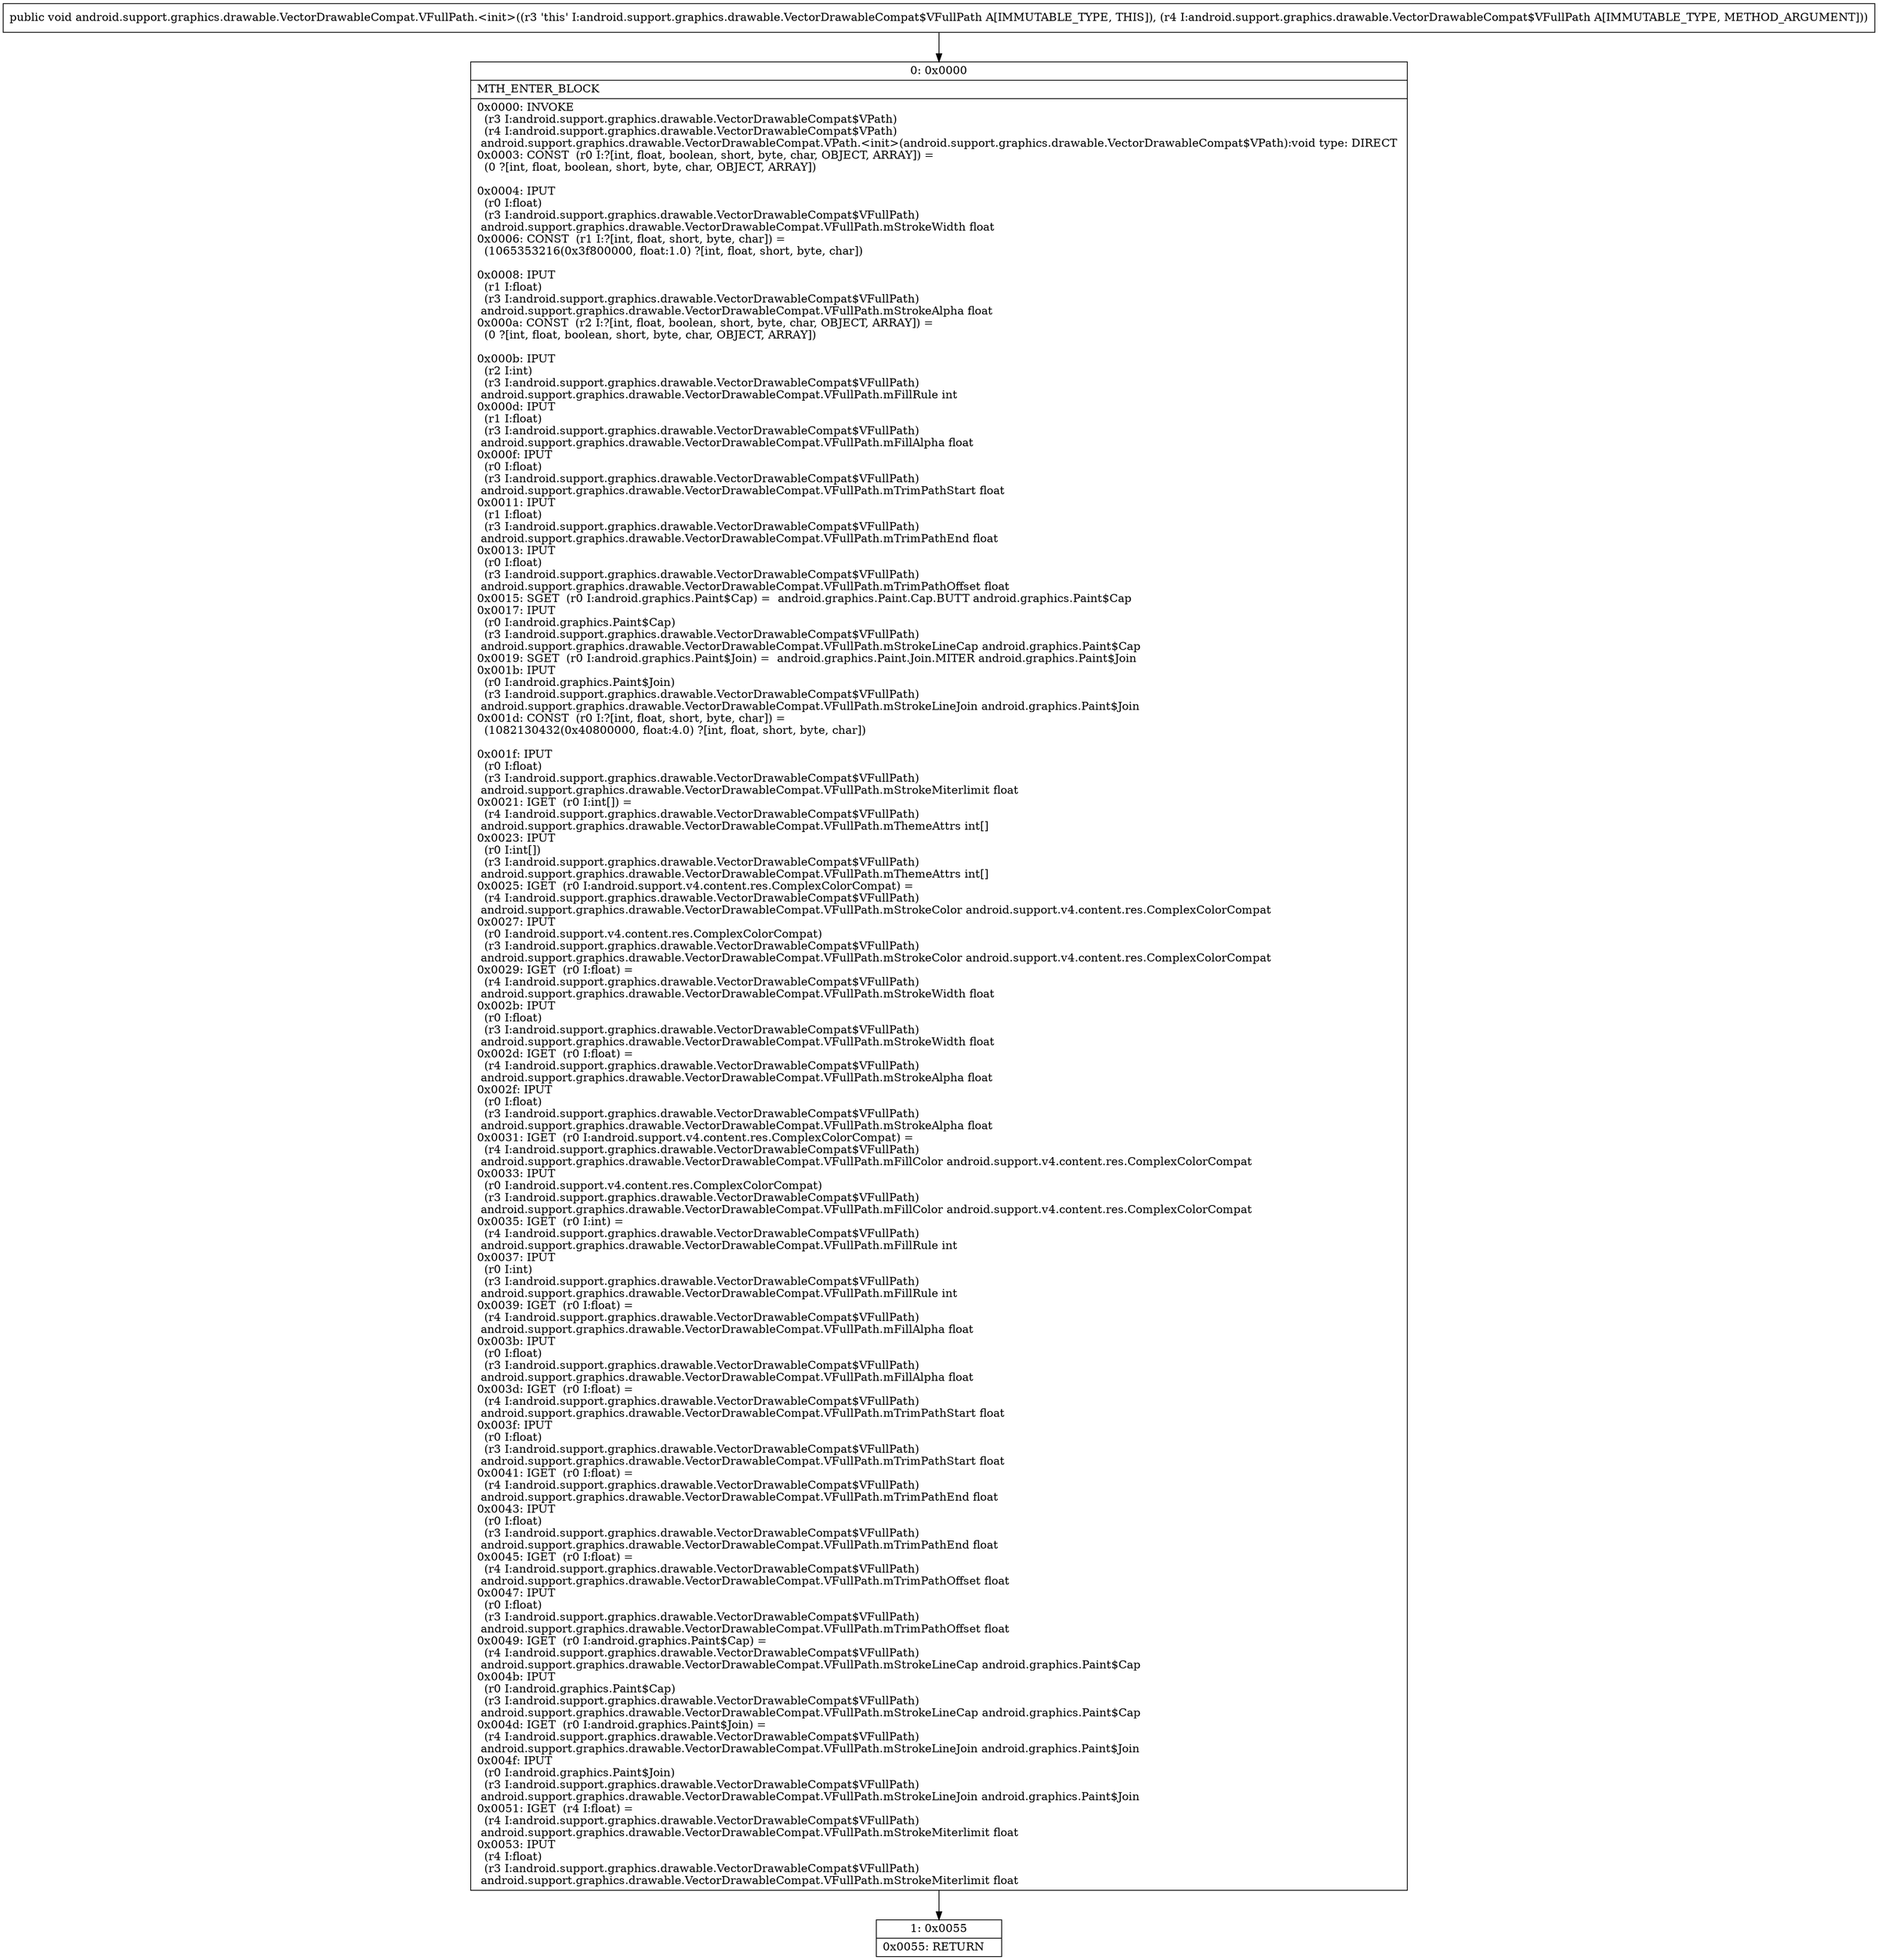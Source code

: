 digraph "CFG forandroid.support.graphics.drawable.VectorDrawableCompat.VFullPath.\<init\>(Landroid\/support\/graphics\/drawable\/VectorDrawableCompat$VFullPath;)V" {
Node_0 [shape=record,label="{0\:\ 0x0000|MTH_ENTER_BLOCK\l|0x0000: INVOKE  \l  (r3 I:android.support.graphics.drawable.VectorDrawableCompat$VPath)\l  (r4 I:android.support.graphics.drawable.VectorDrawableCompat$VPath)\l android.support.graphics.drawable.VectorDrawableCompat.VPath.\<init\>(android.support.graphics.drawable.VectorDrawableCompat$VPath):void type: DIRECT \l0x0003: CONST  (r0 I:?[int, float, boolean, short, byte, char, OBJECT, ARRAY]) = \l  (0 ?[int, float, boolean, short, byte, char, OBJECT, ARRAY])\l \l0x0004: IPUT  \l  (r0 I:float)\l  (r3 I:android.support.graphics.drawable.VectorDrawableCompat$VFullPath)\l android.support.graphics.drawable.VectorDrawableCompat.VFullPath.mStrokeWidth float \l0x0006: CONST  (r1 I:?[int, float, short, byte, char]) = \l  (1065353216(0x3f800000, float:1.0) ?[int, float, short, byte, char])\l \l0x0008: IPUT  \l  (r1 I:float)\l  (r3 I:android.support.graphics.drawable.VectorDrawableCompat$VFullPath)\l android.support.graphics.drawable.VectorDrawableCompat.VFullPath.mStrokeAlpha float \l0x000a: CONST  (r2 I:?[int, float, boolean, short, byte, char, OBJECT, ARRAY]) = \l  (0 ?[int, float, boolean, short, byte, char, OBJECT, ARRAY])\l \l0x000b: IPUT  \l  (r2 I:int)\l  (r3 I:android.support.graphics.drawable.VectorDrawableCompat$VFullPath)\l android.support.graphics.drawable.VectorDrawableCompat.VFullPath.mFillRule int \l0x000d: IPUT  \l  (r1 I:float)\l  (r3 I:android.support.graphics.drawable.VectorDrawableCompat$VFullPath)\l android.support.graphics.drawable.VectorDrawableCompat.VFullPath.mFillAlpha float \l0x000f: IPUT  \l  (r0 I:float)\l  (r3 I:android.support.graphics.drawable.VectorDrawableCompat$VFullPath)\l android.support.graphics.drawable.VectorDrawableCompat.VFullPath.mTrimPathStart float \l0x0011: IPUT  \l  (r1 I:float)\l  (r3 I:android.support.graphics.drawable.VectorDrawableCompat$VFullPath)\l android.support.graphics.drawable.VectorDrawableCompat.VFullPath.mTrimPathEnd float \l0x0013: IPUT  \l  (r0 I:float)\l  (r3 I:android.support.graphics.drawable.VectorDrawableCompat$VFullPath)\l android.support.graphics.drawable.VectorDrawableCompat.VFullPath.mTrimPathOffset float \l0x0015: SGET  (r0 I:android.graphics.Paint$Cap) =  android.graphics.Paint.Cap.BUTT android.graphics.Paint$Cap \l0x0017: IPUT  \l  (r0 I:android.graphics.Paint$Cap)\l  (r3 I:android.support.graphics.drawable.VectorDrawableCompat$VFullPath)\l android.support.graphics.drawable.VectorDrawableCompat.VFullPath.mStrokeLineCap android.graphics.Paint$Cap \l0x0019: SGET  (r0 I:android.graphics.Paint$Join) =  android.graphics.Paint.Join.MITER android.graphics.Paint$Join \l0x001b: IPUT  \l  (r0 I:android.graphics.Paint$Join)\l  (r3 I:android.support.graphics.drawable.VectorDrawableCompat$VFullPath)\l android.support.graphics.drawable.VectorDrawableCompat.VFullPath.mStrokeLineJoin android.graphics.Paint$Join \l0x001d: CONST  (r0 I:?[int, float, short, byte, char]) = \l  (1082130432(0x40800000, float:4.0) ?[int, float, short, byte, char])\l \l0x001f: IPUT  \l  (r0 I:float)\l  (r3 I:android.support.graphics.drawable.VectorDrawableCompat$VFullPath)\l android.support.graphics.drawable.VectorDrawableCompat.VFullPath.mStrokeMiterlimit float \l0x0021: IGET  (r0 I:int[]) = \l  (r4 I:android.support.graphics.drawable.VectorDrawableCompat$VFullPath)\l android.support.graphics.drawable.VectorDrawableCompat.VFullPath.mThemeAttrs int[] \l0x0023: IPUT  \l  (r0 I:int[])\l  (r3 I:android.support.graphics.drawable.VectorDrawableCompat$VFullPath)\l android.support.graphics.drawable.VectorDrawableCompat.VFullPath.mThemeAttrs int[] \l0x0025: IGET  (r0 I:android.support.v4.content.res.ComplexColorCompat) = \l  (r4 I:android.support.graphics.drawable.VectorDrawableCompat$VFullPath)\l android.support.graphics.drawable.VectorDrawableCompat.VFullPath.mStrokeColor android.support.v4.content.res.ComplexColorCompat \l0x0027: IPUT  \l  (r0 I:android.support.v4.content.res.ComplexColorCompat)\l  (r3 I:android.support.graphics.drawable.VectorDrawableCompat$VFullPath)\l android.support.graphics.drawable.VectorDrawableCompat.VFullPath.mStrokeColor android.support.v4.content.res.ComplexColorCompat \l0x0029: IGET  (r0 I:float) = \l  (r4 I:android.support.graphics.drawable.VectorDrawableCompat$VFullPath)\l android.support.graphics.drawable.VectorDrawableCompat.VFullPath.mStrokeWidth float \l0x002b: IPUT  \l  (r0 I:float)\l  (r3 I:android.support.graphics.drawable.VectorDrawableCompat$VFullPath)\l android.support.graphics.drawable.VectorDrawableCompat.VFullPath.mStrokeWidth float \l0x002d: IGET  (r0 I:float) = \l  (r4 I:android.support.graphics.drawable.VectorDrawableCompat$VFullPath)\l android.support.graphics.drawable.VectorDrawableCompat.VFullPath.mStrokeAlpha float \l0x002f: IPUT  \l  (r0 I:float)\l  (r3 I:android.support.graphics.drawable.VectorDrawableCompat$VFullPath)\l android.support.graphics.drawable.VectorDrawableCompat.VFullPath.mStrokeAlpha float \l0x0031: IGET  (r0 I:android.support.v4.content.res.ComplexColorCompat) = \l  (r4 I:android.support.graphics.drawable.VectorDrawableCompat$VFullPath)\l android.support.graphics.drawable.VectorDrawableCompat.VFullPath.mFillColor android.support.v4.content.res.ComplexColorCompat \l0x0033: IPUT  \l  (r0 I:android.support.v4.content.res.ComplexColorCompat)\l  (r3 I:android.support.graphics.drawable.VectorDrawableCompat$VFullPath)\l android.support.graphics.drawable.VectorDrawableCompat.VFullPath.mFillColor android.support.v4.content.res.ComplexColorCompat \l0x0035: IGET  (r0 I:int) = \l  (r4 I:android.support.graphics.drawable.VectorDrawableCompat$VFullPath)\l android.support.graphics.drawable.VectorDrawableCompat.VFullPath.mFillRule int \l0x0037: IPUT  \l  (r0 I:int)\l  (r3 I:android.support.graphics.drawable.VectorDrawableCompat$VFullPath)\l android.support.graphics.drawable.VectorDrawableCompat.VFullPath.mFillRule int \l0x0039: IGET  (r0 I:float) = \l  (r4 I:android.support.graphics.drawable.VectorDrawableCompat$VFullPath)\l android.support.graphics.drawable.VectorDrawableCompat.VFullPath.mFillAlpha float \l0x003b: IPUT  \l  (r0 I:float)\l  (r3 I:android.support.graphics.drawable.VectorDrawableCompat$VFullPath)\l android.support.graphics.drawable.VectorDrawableCompat.VFullPath.mFillAlpha float \l0x003d: IGET  (r0 I:float) = \l  (r4 I:android.support.graphics.drawable.VectorDrawableCompat$VFullPath)\l android.support.graphics.drawable.VectorDrawableCompat.VFullPath.mTrimPathStart float \l0x003f: IPUT  \l  (r0 I:float)\l  (r3 I:android.support.graphics.drawable.VectorDrawableCompat$VFullPath)\l android.support.graphics.drawable.VectorDrawableCompat.VFullPath.mTrimPathStart float \l0x0041: IGET  (r0 I:float) = \l  (r4 I:android.support.graphics.drawable.VectorDrawableCompat$VFullPath)\l android.support.graphics.drawable.VectorDrawableCompat.VFullPath.mTrimPathEnd float \l0x0043: IPUT  \l  (r0 I:float)\l  (r3 I:android.support.graphics.drawable.VectorDrawableCompat$VFullPath)\l android.support.graphics.drawable.VectorDrawableCompat.VFullPath.mTrimPathEnd float \l0x0045: IGET  (r0 I:float) = \l  (r4 I:android.support.graphics.drawable.VectorDrawableCompat$VFullPath)\l android.support.graphics.drawable.VectorDrawableCompat.VFullPath.mTrimPathOffset float \l0x0047: IPUT  \l  (r0 I:float)\l  (r3 I:android.support.graphics.drawable.VectorDrawableCompat$VFullPath)\l android.support.graphics.drawable.VectorDrawableCompat.VFullPath.mTrimPathOffset float \l0x0049: IGET  (r0 I:android.graphics.Paint$Cap) = \l  (r4 I:android.support.graphics.drawable.VectorDrawableCompat$VFullPath)\l android.support.graphics.drawable.VectorDrawableCompat.VFullPath.mStrokeLineCap android.graphics.Paint$Cap \l0x004b: IPUT  \l  (r0 I:android.graphics.Paint$Cap)\l  (r3 I:android.support.graphics.drawable.VectorDrawableCompat$VFullPath)\l android.support.graphics.drawable.VectorDrawableCompat.VFullPath.mStrokeLineCap android.graphics.Paint$Cap \l0x004d: IGET  (r0 I:android.graphics.Paint$Join) = \l  (r4 I:android.support.graphics.drawable.VectorDrawableCompat$VFullPath)\l android.support.graphics.drawable.VectorDrawableCompat.VFullPath.mStrokeLineJoin android.graphics.Paint$Join \l0x004f: IPUT  \l  (r0 I:android.graphics.Paint$Join)\l  (r3 I:android.support.graphics.drawable.VectorDrawableCompat$VFullPath)\l android.support.graphics.drawable.VectorDrawableCompat.VFullPath.mStrokeLineJoin android.graphics.Paint$Join \l0x0051: IGET  (r4 I:float) = \l  (r4 I:android.support.graphics.drawable.VectorDrawableCompat$VFullPath)\l android.support.graphics.drawable.VectorDrawableCompat.VFullPath.mStrokeMiterlimit float \l0x0053: IPUT  \l  (r4 I:float)\l  (r3 I:android.support.graphics.drawable.VectorDrawableCompat$VFullPath)\l android.support.graphics.drawable.VectorDrawableCompat.VFullPath.mStrokeMiterlimit float \l}"];
Node_1 [shape=record,label="{1\:\ 0x0055|0x0055: RETURN   \l}"];
MethodNode[shape=record,label="{public void android.support.graphics.drawable.VectorDrawableCompat.VFullPath.\<init\>((r3 'this' I:android.support.graphics.drawable.VectorDrawableCompat$VFullPath A[IMMUTABLE_TYPE, THIS]), (r4 I:android.support.graphics.drawable.VectorDrawableCompat$VFullPath A[IMMUTABLE_TYPE, METHOD_ARGUMENT])) }"];
MethodNode -> Node_0;
Node_0 -> Node_1;
}


